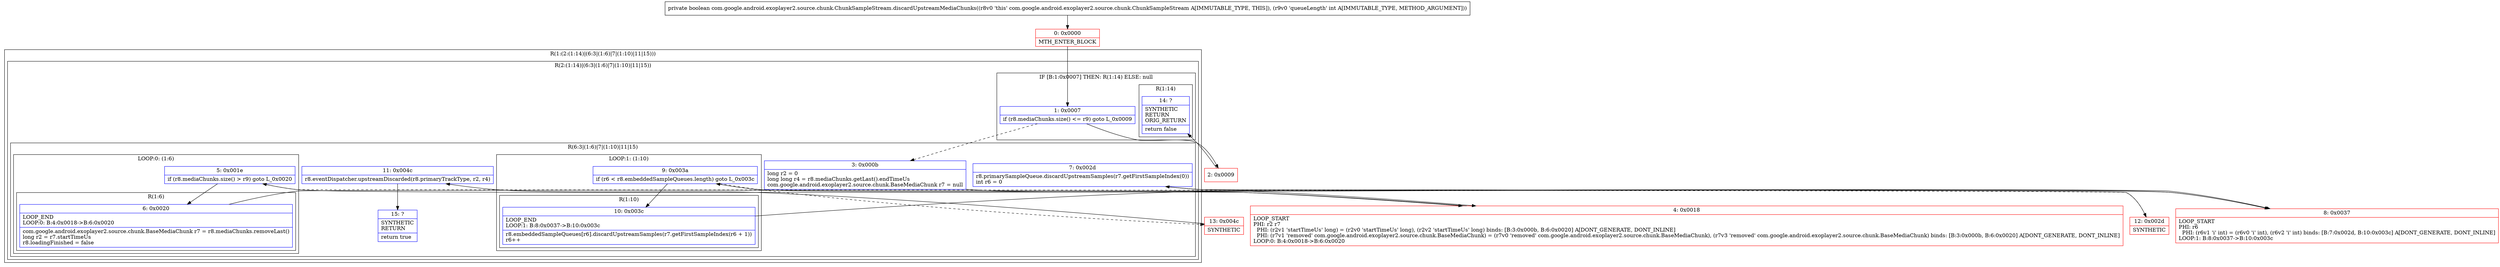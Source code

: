 digraph "CFG forcom.google.android.exoplayer2.source.chunk.ChunkSampleStream.discardUpstreamMediaChunks(I)Z" {
subgraph cluster_Region_1645337664 {
label = "R(1:(2:(1:14)|(6:3|(1:6)|7|(1:10)|11|15)))";
node [shape=record,color=blue];
subgraph cluster_Region_258862498 {
label = "R(2:(1:14)|(6:3|(1:6)|7|(1:10)|11|15))";
node [shape=record,color=blue];
subgraph cluster_IfRegion_437199875 {
label = "IF [B:1:0x0007] THEN: R(1:14) ELSE: null";
node [shape=record,color=blue];
Node_1 [shape=record,label="{1\:\ 0x0007|if (r8.mediaChunks.size() \<= r9) goto L_0x0009\l}"];
subgraph cluster_Region_665096305 {
label = "R(1:14)";
node [shape=record,color=blue];
Node_14 [shape=record,label="{14\:\ ?|SYNTHETIC\lRETURN\lORIG_RETURN\l|return false\l}"];
}
}
subgraph cluster_Region_1247656528 {
label = "R(6:3|(1:6)|7|(1:10)|11|15)";
node [shape=record,color=blue];
Node_3 [shape=record,label="{3\:\ 0x000b|long r2 = 0\llong long r4 = r8.mediaChunks.getLast().endTimeUs\lcom.google.android.exoplayer2.source.chunk.BaseMediaChunk r7 = null\l}"];
subgraph cluster_LoopRegion_1270590233 {
label = "LOOP:0: (1:6)";
node [shape=record,color=blue];
Node_5 [shape=record,label="{5\:\ 0x001e|if (r8.mediaChunks.size() \> r9) goto L_0x0020\l}"];
subgraph cluster_Region_1372905683 {
label = "R(1:6)";
node [shape=record,color=blue];
Node_6 [shape=record,label="{6\:\ 0x0020|LOOP_END\lLOOP:0: B:4:0x0018\-\>B:6:0x0020\l|com.google.android.exoplayer2.source.chunk.BaseMediaChunk r7 = r8.mediaChunks.removeLast()\llong r2 = r7.startTimeUs\lr8.loadingFinished = false\l}"];
}
}
Node_7 [shape=record,label="{7\:\ 0x002d|r8.primarySampleQueue.discardUpstreamSamples(r7.getFirstSampleIndex(0))\lint r6 = 0\l}"];
subgraph cluster_LoopRegion_675427798 {
label = "LOOP:1: (1:10)";
node [shape=record,color=blue];
Node_9 [shape=record,label="{9\:\ 0x003a|if (r6 \< r8.embeddedSampleQueues.length) goto L_0x003c\l}"];
subgraph cluster_Region_1855580494 {
label = "R(1:10)";
node [shape=record,color=blue];
Node_10 [shape=record,label="{10\:\ 0x003c|LOOP_END\lLOOP:1: B:8:0x0037\-\>B:10:0x003c\l|r8.embeddedSampleQueues[r6].discardUpstreamSamples(r7.getFirstSampleIndex(r6 + 1))\lr6++\l}"];
}
}
Node_11 [shape=record,label="{11\:\ 0x004c|r8.eventDispatcher.upstreamDiscarded(r8.primaryTrackType, r2, r4)\l}"];
Node_15 [shape=record,label="{15\:\ ?|SYNTHETIC\lRETURN\l|return true\l}"];
}
}
}
Node_0 [shape=record,color=red,label="{0\:\ 0x0000|MTH_ENTER_BLOCK\l}"];
Node_2 [shape=record,color=red,label="{2\:\ 0x0009}"];
Node_4 [shape=record,color=red,label="{4\:\ 0x0018|LOOP_START\lPHI: r2 r7 \l  PHI: (r2v1 'startTimeUs' long) = (r2v0 'startTimeUs' long), (r2v2 'startTimeUs' long) binds: [B:3:0x000b, B:6:0x0020] A[DONT_GENERATE, DONT_INLINE]\l  PHI: (r7v1 'removed' com.google.android.exoplayer2.source.chunk.BaseMediaChunk) = (r7v0 'removed' com.google.android.exoplayer2.source.chunk.BaseMediaChunk), (r7v3 'removed' com.google.android.exoplayer2.source.chunk.BaseMediaChunk) binds: [B:3:0x000b, B:6:0x0020] A[DONT_GENERATE, DONT_INLINE]\lLOOP:0: B:4:0x0018\-\>B:6:0x0020\l}"];
Node_8 [shape=record,color=red,label="{8\:\ 0x0037|LOOP_START\lPHI: r6 \l  PHI: (r6v1 'i' int) = (r6v0 'i' int), (r6v2 'i' int) binds: [B:7:0x002d, B:10:0x003c] A[DONT_GENERATE, DONT_INLINE]\lLOOP:1: B:8:0x0037\-\>B:10:0x003c\l}"];
Node_12 [shape=record,color=red,label="{12\:\ 0x002d|SYNTHETIC\l}"];
Node_13 [shape=record,color=red,label="{13\:\ 0x004c|SYNTHETIC\l}"];
MethodNode[shape=record,label="{private boolean com.google.android.exoplayer2.source.chunk.ChunkSampleStream.discardUpstreamMediaChunks((r8v0 'this' com.google.android.exoplayer2.source.chunk.ChunkSampleStream A[IMMUTABLE_TYPE, THIS]), (r9v0 'queueLength' int A[IMMUTABLE_TYPE, METHOD_ARGUMENT])) }"];
MethodNode -> Node_0;
Node_1 -> Node_2;
Node_1 -> Node_3[style=dashed];
Node_3 -> Node_4;
Node_5 -> Node_6;
Node_5 -> Node_12[style=dashed];
Node_6 -> Node_4;
Node_7 -> Node_8;
Node_9 -> Node_10;
Node_9 -> Node_13[style=dashed];
Node_10 -> Node_8;
Node_11 -> Node_15;
Node_0 -> Node_1;
Node_2 -> Node_14;
Node_4 -> Node_5;
Node_8 -> Node_9;
Node_12 -> Node_7;
Node_13 -> Node_11;
}

